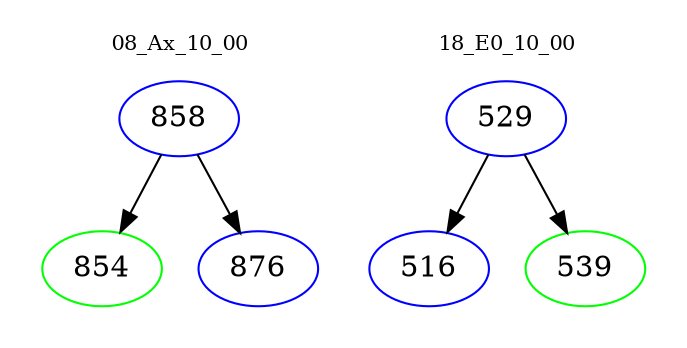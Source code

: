 digraph{
subgraph cluster_0 {
color = white
label = "08_Ax_10_00";
fontsize=10;
T0_858 [label="858", color="blue"]
T0_858 -> T0_854 [color="black"]
T0_854 [label="854", color="green"]
T0_858 -> T0_876 [color="black"]
T0_876 [label="876", color="blue"]
}
subgraph cluster_1 {
color = white
label = "18_E0_10_00";
fontsize=10;
T1_529 [label="529", color="blue"]
T1_529 -> T1_516 [color="black"]
T1_516 [label="516", color="blue"]
T1_529 -> T1_539 [color="black"]
T1_539 [label="539", color="green"]
}
}
